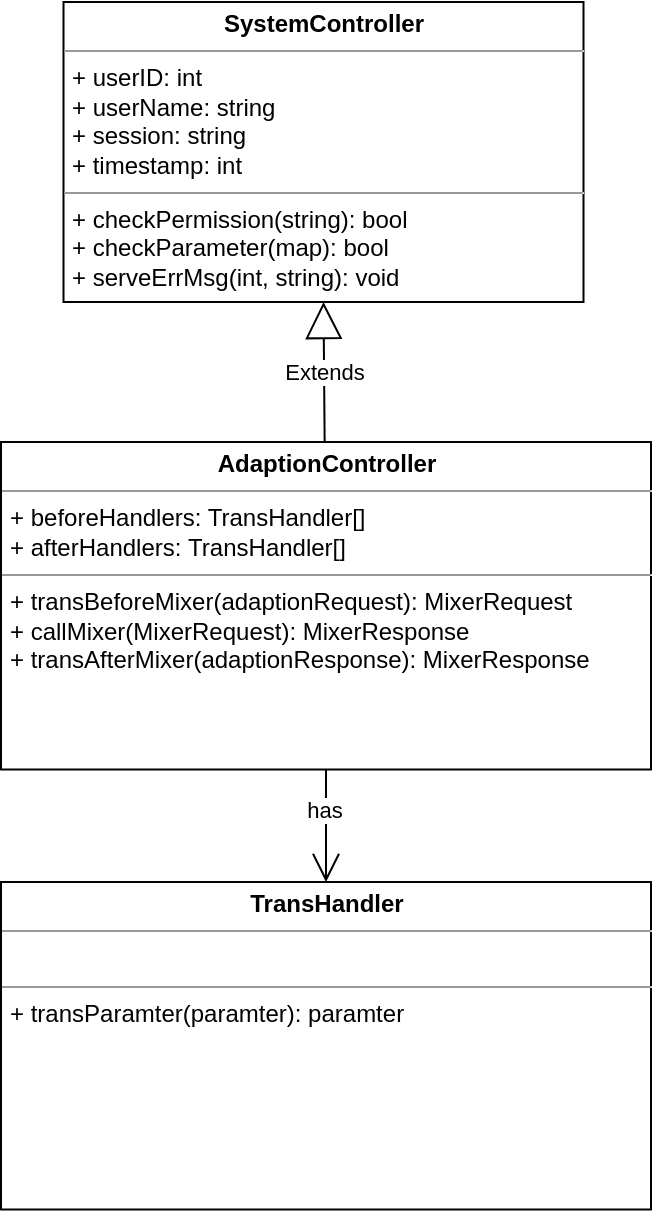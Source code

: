 <mxfile version="14.9.6" type="github">
  <diagram id="eNwvmtfnUTwQ2Sefj3YD" name="Page-1">
    <mxGraphModel dx="2253" dy="1906" grid="1" gridSize="10" guides="1" tooltips="1" connect="1" arrows="1" fold="1" page="1" pageScale="1" pageWidth="827" pageHeight="1169" math="0" shadow="0">
      <root>
        <mxCell id="0" />
        <mxCell id="1" parent="0" />
        <mxCell id="HOZdnpOeCfYpGoQ59FNz-10" value="&lt;p style=&quot;margin: 0px ; margin-top: 4px ; text-align: center&quot;&gt;&lt;b&gt;AdaptionController&lt;/b&gt;&lt;/p&gt;&lt;hr size=&quot;1&quot;&gt;&lt;p style=&quot;margin: 0px ; margin-left: 4px&quot;&gt;+ beforeHandlers: TransHandler[]&lt;/p&gt;&lt;p style=&quot;margin: 0px ; margin-left: 4px&quot;&gt;+ afterHandlers:&amp;nbsp;TransHandler[]&lt;/p&gt;&lt;hr size=&quot;1&quot;&gt;&lt;p style=&quot;margin: 0px 0px 0px 4px&quot;&gt;+ transBeforeMixer(adaptionRequest):&amp;nbsp;MixerRequest&lt;/p&gt;&lt;p style=&quot;margin: 0px 0px 0px 4px&quot;&gt;+ callMixer(MixerRequest): MixerResponse&lt;/p&gt;&lt;p style=&quot;margin: 0px 0px 0px 4px&quot;&gt;+ transAfterMixer(adaptionResponse): MixerResponse&lt;/p&gt;" style="verticalAlign=top;align=left;overflow=fill;fontSize=12;fontFamily=Helvetica;html=1;" parent="1" vertex="1">
          <mxGeometry x="-77.5" y="150" width="325" height="163.75" as="geometry" />
        </mxCell>
        <mxCell id="HOZdnpOeCfYpGoQ59FNz-11" value="&lt;p style=&quot;margin: 0px ; margin-top: 4px ; text-align: center&quot;&gt;&lt;b&gt;SystemController&lt;/b&gt;&lt;/p&gt;&lt;hr size=&quot;1&quot;&gt;&lt;p style=&quot;margin: 0px ; margin-left: 4px&quot;&gt;+ userID: int&lt;/p&gt;&lt;p style=&quot;margin: 0px ; margin-left: 4px&quot;&gt;+ userName: string&lt;/p&gt;&lt;p style=&quot;margin: 0px ; margin-left: 4px&quot;&gt;+ session: string&lt;/p&gt;&lt;p style=&quot;margin: 0px ; margin-left: 4px&quot;&gt;+ timestamp: int&lt;br&gt;&lt;/p&gt;&lt;hr size=&quot;1&quot;&gt;&lt;p style=&quot;margin: 0px ; margin-left: 4px&quot;&gt;+ checkPermission(string): bool&lt;/p&gt;&lt;p style=&quot;margin: 0px ; margin-left: 4px&quot;&gt;+ checkParameter(map): bool&lt;/p&gt;&lt;p style=&quot;margin: 0px ; margin-left: 4px&quot;&gt;+ serveErrMsg(int, string): void&lt;/p&gt;" style="verticalAlign=top;align=left;overflow=fill;fontSize=12;fontFamily=Helvetica;html=1;" parent="1" vertex="1">
          <mxGeometry x="-46.25" y="-70" width="260" height="150" as="geometry" />
        </mxCell>
        <mxCell id="HOZdnpOeCfYpGoQ59FNz-12" value="Extends" style="endArrow=block;endSize=16;endFill=0;html=1;entryX=0.5;entryY=1;entryDx=0;entryDy=0;" parent="1" source="HOZdnpOeCfYpGoQ59FNz-10" target="HOZdnpOeCfYpGoQ59FNz-11" edge="1">
          <mxGeometry width="160" relative="1" as="geometry">
            <mxPoint x="458.75" y="220" as="sourcePoint" />
            <mxPoint x="458.75" y="340" as="targetPoint" />
          </mxGeometry>
        </mxCell>
        <mxCell id="NR1aC9e4uaMkveNaqMeH-2" value="&lt;p style=&quot;margin: 0px ; margin-top: 4px ; text-align: center&quot;&gt;&lt;b&gt;TransHandler&lt;/b&gt;&lt;/p&gt;&lt;hr size=&quot;1&quot;&gt;&lt;p style=&quot;margin: 0px ; margin-left: 4px&quot;&gt;&lt;br&gt;&lt;/p&gt;&lt;hr size=&quot;1&quot;&gt;&lt;p style=&quot;margin: 0px 0px 0px 4px&quot;&gt;+ transParamter(paramter): paramter&lt;/p&gt;" style="verticalAlign=top;align=left;overflow=fill;fontSize=12;fontFamily=Helvetica;html=1;" parent="1" vertex="1">
          <mxGeometry x="-77.5" y="370" width="325" height="163.75" as="geometry" />
        </mxCell>
        <mxCell id="NR1aC9e4uaMkveNaqMeH-4" value="" style="endArrow=open;endFill=1;endSize=12;html=1;exitX=0.5;exitY=1;exitDx=0;exitDy=0;entryX=0.5;entryY=0;entryDx=0;entryDy=0;" parent="1" source="HOZdnpOeCfYpGoQ59FNz-10" target="NR1aC9e4uaMkveNaqMeH-2" edge="1">
          <mxGeometry width="160" relative="1" as="geometry">
            <mxPoint x="346.25" y="150.005" as="sourcePoint" />
            <mxPoint x="268.75" y="240.005" as="targetPoint" />
          </mxGeometry>
        </mxCell>
        <mxCell id="NR1aC9e4uaMkveNaqMeH-5" value="has" style="edgeLabel;html=1;align=center;verticalAlign=middle;resizable=0;points=[];" parent="NR1aC9e4uaMkveNaqMeH-4" vertex="1" connectable="0">
          <mxGeometry x="-0.315" relative="1" as="geometry">
            <mxPoint x="-1" as="offset" />
          </mxGeometry>
        </mxCell>
      </root>
    </mxGraphModel>
  </diagram>
</mxfile>

